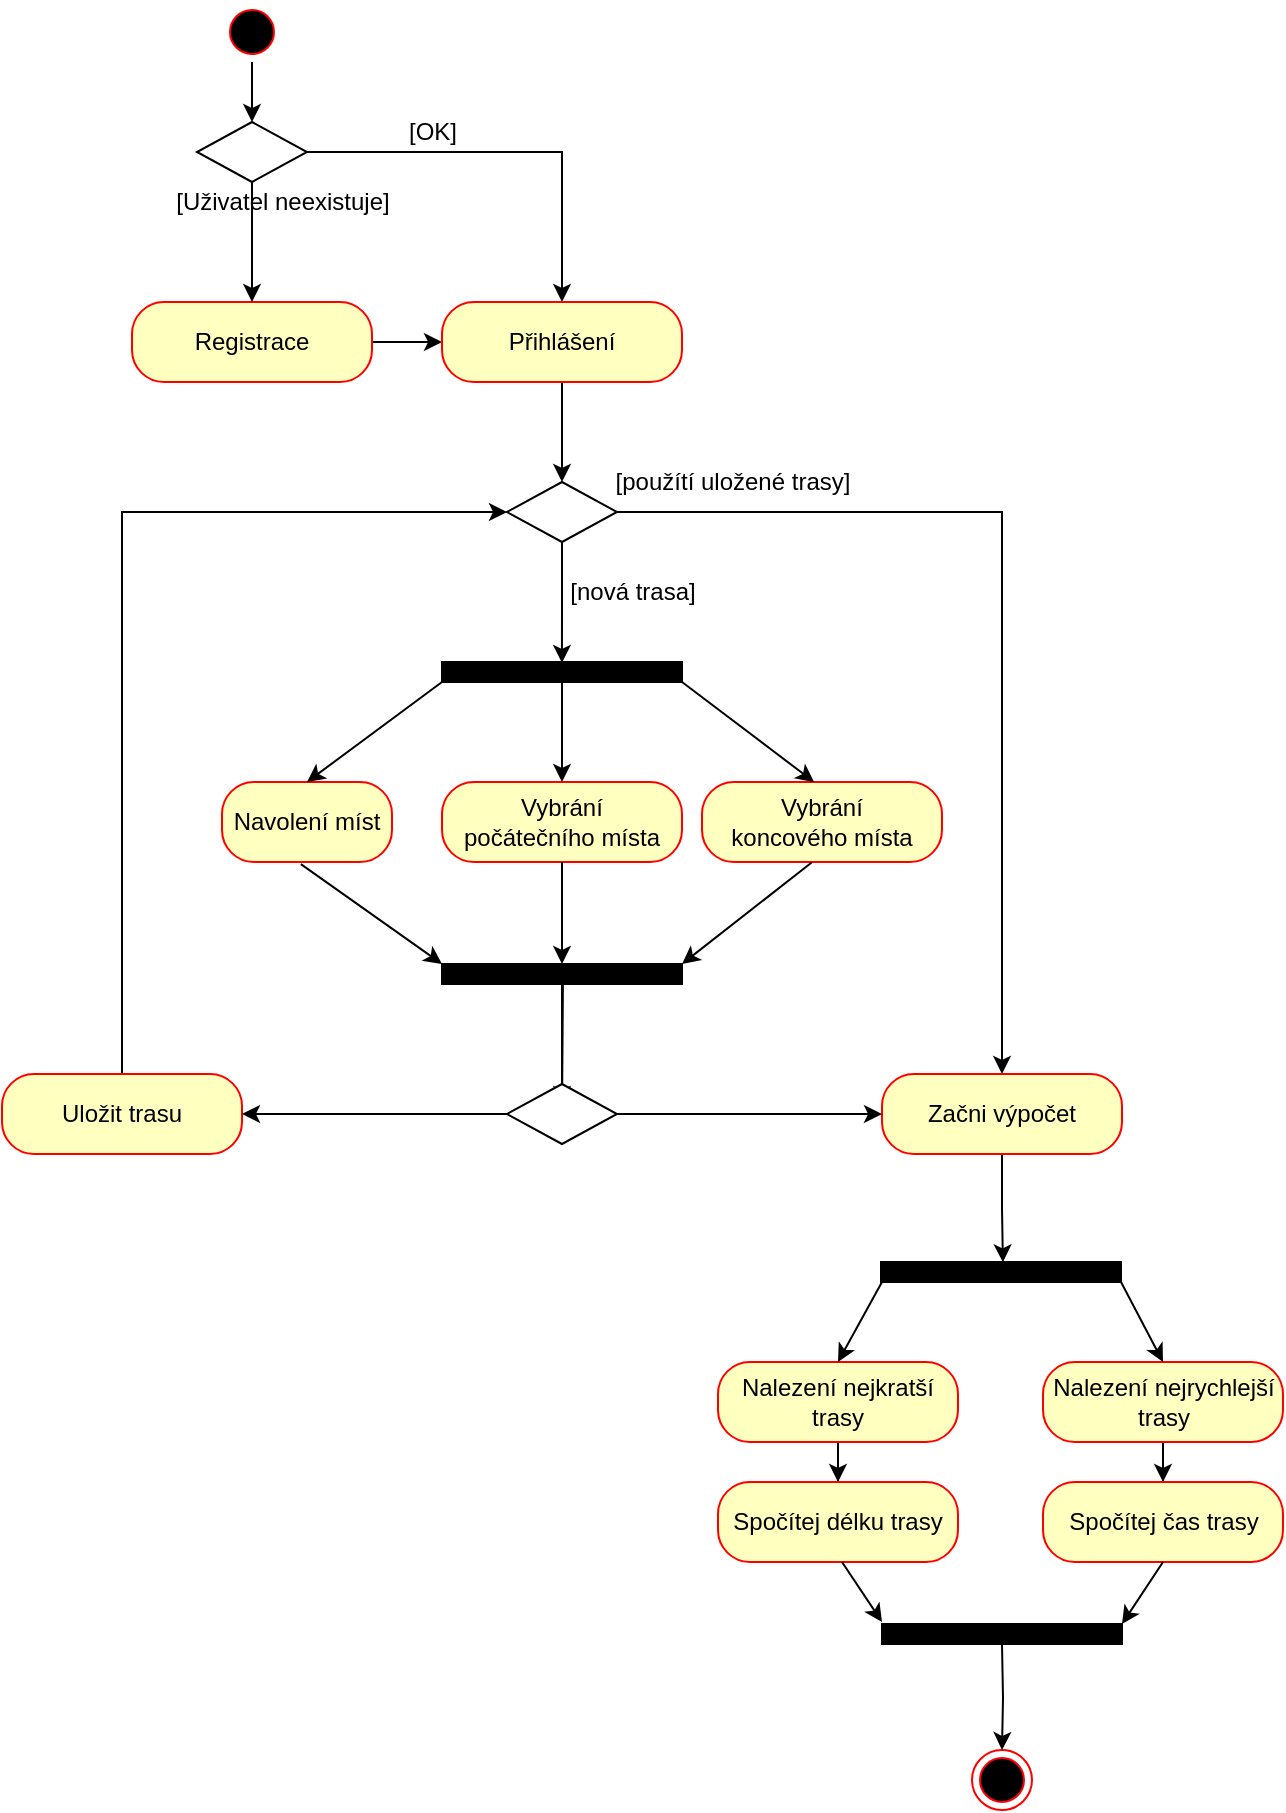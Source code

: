 <mxfile version="20.8.0" type="github">
  <diagram name="Page-1" id="e7e014a7-5840-1c2e-5031-d8a46d1fe8dd">
    <mxGraphModel dx="1683" dy="903" grid="1" gridSize="10" guides="1" tooltips="1" connect="1" arrows="1" fold="1" page="1" pageScale="1" pageWidth="1169" pageHeight="826" background="none" math="0" shadow="0">
      <root>
        <mxCell id="0" />
        <mxCell id="1" parent="0" />
        <mxCell id="EQnFLqJTd3W4uoFZLphS-99" value="" style="ellipse;html=1;shape=endState;fillColor=#000000;strokeColor=#ff0000;" parent="1" vertex="1">
          <mxGeometry x="805" y="884" width="30" height="30" as="geometry" />
        </mxCell>
        <mxCell id="EQnFLqJTd3W4uoFZLphS-114" style="edgeStyle=orthogonalEdgeStyle;rounded=0;orthogonalLoop=1;jettySize=auto;html=1;entryX=0;entryY=0.5;entryDx=0;entryDy=0;" parent="1" source="EQnFLqJTd3W4uoFZLphS-100" target="EQnFLqJTd3W4uoFZLphS-111" edge="1">
          <mxGeometry relative="1" as="geometry" />
        </mxCell>
        <mxCell id="EQnFLqJTd3W4uoFZLphS-100" value="Registrace" style="rounded=1;whiteSpace=wrap;html=1;arcSize=40;fontColor=#000000;fillColor=#ffffc0;strokeColor=#ff0000;" parent="1" vertex="1">
          <mxGeometry x="385" y="160" width="120" height="40" as="geometry" />
        </mxCell>
        <mxCell id="EQnFLqJTd3W4uoFZLphS-102" value="" style="ellipse;html=1;shape=startState;fillColor=#000000;strokeColor=#ff0000;" parent="1" vertex="1">
          <mxGeometry x="430" y="10" width="30" height="30" as="geometry" />
        </mxCell>
        <mxCell id="EQnFLqJTd3W4uoFZLphS-107" style="edgeStyle=orthogonalEdgeStyle;rounded=0;orthogonalLoop=1;jettySize=auto;html=1;entryX=0.5;entryY=0;entryDx=0;entryDy=0;" parent="1" source="EQnFLqJTd3W4uoFZLphS-106" target="EQnFLqJTd3W4uoFZLphS-100" edge="1">
          <mxGeometry relative="1" as="geometry" />
        </mxCell>
        <mxCell id="EQnFLqJTd3W4uoFZLphS-112" style="edgeStyle=orthogonalEdgeStyle;rounded=0;orthogonalLoop=1;jettySize=auto;html=1;entryX=0.5;entryY=0;entryDx=0;entryDy=0;" parent="1" source="EQnFLqJTd3W4uoFZLphS-106" target="EQnFLqJTd3W4uoFZLphS-111" edge="1">
          <mxGeometry relative="1" as="geometry" />
        </mxCell>
        <mxCell id="EQnFLqJTd3W4uoFZLphS-106" value="" style="rhombus;whiteSpace=wrap;html=1;" parent="1" vertex="1">
          <mxGeometry x="417.5" y="70" width="55" height="30" as="geometry" />
        </mxCell>
        <mxCell id="EQnFLqJTd3W4uoFZLphS-109" style="edgeStyle=orthogonalEdgeStyle;rounded=0;orthogonalLoop=1;jettySize=auto;html=1;entryX=0.5;entryY=0;entryDx=0;entryDy=0;exitX=0.5;exitY=1;exitDx=0;exitDy=0;" parent="1" source="EQnFLqJTd3W4uoFZLphS-102" target="EQnFLqJTd3W4uoFZLphS-106" edge="1">
          <mxGeometry relative="1" as="geometry">
            <mxPoint x="445" y="140" as="sourcePoint" />
          </mxGeometry>
        </mxCell>
        <mxCell id="EQnFLqJTd3W4uoFZLphS-110" value="[Uživatel neexistuje]" style="text;html=1;align=center;verticalAlign=middle;resizable=0;points=[];autosize=1;strokeColor=none;fillColor=none;" parent="1" vertex="1">
          <mxGeometry x="395" y="95" width="130" height="30" as="geometry" />
        </mxCell>
        <mxCell id="EQnFLqJTd3W4uoFZLphS-130" style="edgeStyle=orthogonalEdgeStyle;rounded=0;orthogonalLoop=1;jettySize=auto;html=1;entryX=0.5;entryY=0;entryDx=0;entryDy=0;" parent="1" source="EQnFLqJTd3W4uoFZLphS-111" target="EQnFLqJTd3W4uoFZLphS-129" edge="1">
          <mxGeometry relative="1" as="geometry" />
        </mxCell>
        <mxCell id="EQnFLqJTd3W4uoFZLphS-111" value="Přihlášení" style="rounded=1;whiteSpace=wrap;html=1;arcSize=40;fontColor=#000000;fillColor=#ffffc0;strokeColor=#ff0000;" parent="1" vertex="1">
          <mxGeometry x="540" y="160" width="120" height="40" as="geometry" />
        </mxCell>
        <mxCell id="EQnFLqJTd3W4uoFZLphS-113" value="[OK]" style="text;html=1;align=center;verticalAlign=middle;resizable=0;points=[];autosize=1;strokeColor=none;fillColor=none;" parent="1" vertex="1">
          <mxGeometry x="510" y="60" width="50" height="30" as="geometry" />
        </mxCell>
        <mxCell id="EQnFLqJTd3W4uoFZLphS-117" value="Navolení míst" style="rounded=1;whiteSpace=wrap;html=1;arcSize=40;fontColor=#000000;fillColor=#ffffc0;strokeColor=#ff0000;" parent="1" vertex="1">
          <mxGeometry x="430" y="400" width="85" height="40" as="geometry" />
        </mxCell>
        <mxCell id="EQnFLqJTd3W4uoFZLphS-118" value="Vybrání &lt;br&gt;počátečního místa" style="rounded=1;whiteSpace=wrap;html=1;arcSize=40;fontColor=#000000;fillColor=#ffffc0;strokeColor=#ff0000;" parent="1" vertex="1">
          <mxGeometry x="540" y="400" width="120" height="40" as="geometry" />
        </mxCell>
        <mxCell id="EQnFLqJTd3W4uoFZLphS-119" value="Vybrání &lt;br&gt;koncového místa" style="rounded=1;whiteSpace=wrap;html=1;arcSize=40;fontColor=#000000;fillColor=#ffffc0;strokeColor=#ff0000;" parent="1" vertex="1">
          <mxGeometry x="670" y="400" width="120" height="40" as="geometry" />
        </mxCell>
        <mxCell id="EQnFLqJTd3W4uoFZLphS-120" value="" style="endArrow=classic;html=1;rounded=0;exitX=0;exitY=1;exitDx=0;exitDy=0;entryX=0.5;entryY=0;entryDx=0;entryDy=0;" parent="1" source="WmJ-jYdtbcJeDlTPOBBi-1" target="EQnFLqJTd3W4uoFZLphS-117" edge="1">
          <mxGeometry width="50" height="50" relative="1" as="geometry">
            <mxPoint x="594.86" y="344.176" as="sourcePoint" />
            <mxPoint x="510" y="448" as="targetPoint" />
          </mxGeometry>
        </mxCell>
        <mxCell id="EQnFLqJTd3W4uoFZLphS-123" value="" style="endArrow=classic;html=1;rounded=0;exitX=0.5;exitY=1;exitDx=0;exitDy=0;entryX=0.5;entryY=0;entryDx=0;entryDy=0;" parent="1" source="WmJ-jYdtbcJeDlTPOBBi-1" target="EQnFLqJTd3W4uoFZLphS-118" edge="1">
          <mxGeometry width="50" height="50" relative="1" as="geometry">
            <mxPoint x="605.82" y="344.112" as="sourcePoint" />
            <mxPoint x="437.5" y="450" as="targetPoint" />
          </mxGeometry>
        </mxCell>
        <mxCell id="EQnFLqJTd3W4uoFZLphS-124" value="" style="endArrow=classic;html=1;rounded=0;entryX=0.467;entryY=0;entryDx=0;entryDy=0;entryPerimeter=0;exitX=1;exitY=1;exitDx=0;exitDy=0;" parent="1" target="EQnFLqJTd3W4uoFZLphS-119" edge="1" source="WmJ-jYdtbcJeDlTPOBBi-1">
          <mxGeometry width="50" height="50" relative="1" as="geometry">
            <mxPoint x="610" y="344" as="sourcePoint" />
            <mxPoint x="577.5" y="450" as="targetPoint" />
          </mxGeometry>
        </mxCell>
        <mxCell id="EQnFLqJTd3W4uoFZLphS-125" value="" style="endArrow=classic;html=1;rounded=0;exitX=0.464;exitY=1.026;exitDx=0;exitDy=0;exitPerimeter=0;entryX=0;entryY=0;entryDx=0;entryDy=0;" parent="1" target="WmJ-jYdtbcJeDlTPOBBi-4" edge="1" source="EQnFLqJTd3W4uoFZLphS-117">
          <mxGeometry width="50" height="50" relative="1" as="geometry">
            <mxPoint x="430.0" y="430.002" as="sourcePoint" />
            <mxPoint x="590" y="510" as="targetPoint" />
          </mxGeometry>
        </mxCell>
        <mxCell id="EQnFLqJTd3W4uoFZLphS-127" value="" style="endArrow=classic;html=1;rounded=0;entryX=0.5;entryY=0;entryDx=0;entryDy=0;" parent="1" target="WmJ-jYdtbcJeDlTPOBBi-4" edge="1">
          <mxGeometry width="50" height="50" relative="1" as="geometry">
            <mxPoint x="600" y="440" as="sourcePoint" />
            <mxPoint x="599.68" y="509.76" as="targetPoint" />
          </mxGeometry>
        </mxCell>
        <mxCell id="EQnFLqJTd3W4uoFZLphS-128" value="" style="endArrow=classic;html=1;rounded=0;exitX=0.457;exitY=1.006;exitDx=0;exitDy=0;exitPerimeter=0;entryX=1;entryY=0;entryDx=0;entryDy=0;" parent="1" source="EQnFLqJTd3W4uoFZLphS-119" target="WmJ-jYdtbcJeDlTPOBBi-4" edge="1">
          <mxGeometry width="50" height="50" relative="1" as="geometry">
            <mxPoint x="450" y="450.002" as="sourcePoint" />
            <mxPoint x="610.32" y="510.16" as="targetPoint" />
          </mxGeometry>
        </mxCell>
        <mxCell id="EQnFLqJTd3W4uoFZLphS-132" style="edgeStyle=orthogonalEdgeStyle;rounded=0;orthogonalLoop=1;jettySize=auto;html=1;entryX=0.533;entryY=0.044;entryDx=0;entryDy=0;entryPerimeter=0;exitX=0.5;exitY=1;exitDx=0;exitDy=0;" parent="1" source="EQnFLqJTd3W4uoFZLphS-129" edge="1">
          <mxGeometry relative="1" as="geometry">
            <mxPoint x="599.96" y="340.44" as="targetPoint" />
            <Array as="points" />
            <mxPoint x="596" y="280" as="sourcePoint" />
          </mxGeometry>
        </mxCell>
        <mxCell id="EQnFLqJTd3W4uoFZLphS-137" style="edgeStyle=orthogonalEdgeStyle;rounded=0;orthogonalLoop=1;jettySize=auto;html=1;entryX=0.5;entryY=0;entryDx=0;entryDy=0;" parent="1" source="EQnFLqJTd3W4uoFZLphS-129" target="EQnFLqJTd3W4uoFZLphS-134" edge="1">
          <mxGeometry relative="1" as="geometry">
            <mxPoint x="820" y="620" as="targetPoint" />
            <Array as="points">
              <mxPoint x="820" y="265" />
            </Array>
          </mxGeometry>
        </mxCell>
        <mxCell id="EQnFLqJTd3W4uoFZLphS-129" value="" style="rhombus;whiteSpace=wrap;html=1;" parent="1" vertex="1">
          <mxGeometry x="572.5" y="250" width="55" height="30" as="geometry" />
        </mxCell>
        <mxCell id="EQnFLqJTd3W4uoFZLphS-133" value="[nová trasa]" style="text;html=1;align=center;verticalAlign=middle;resizable=0;points=[];autosize=1;strokeColor=none;fillColor=none;" parent="1" vertex="1">
          <mxGeometry x="590" y="290" width="90" height="30" as="geometry" />
        </mxCell>
        <mxCell id="EQnFLqJTd3W4uoFZLphS-139" style="edgeStyle=orthogonalEdgeStyle;rounded=0;orthogonalLoop=1;jettySize=auto;html=1;entryX=0.5;entryY=0;entryDx=0;entryDy=0;" parent="1" target="EQnFLqJTd3W4uoFZLphS-99" edge="1">
          <mxGeometry relative="1" as="geometry">
            <mxPoint x="820" y="831" as="sourcePoint" />
          </mxGeometry>
        </mxCell>
        <mxCell id="WmJ-jYdtbcJeDlTPOBBi-27" value="" style="edgeStyle=orthogonalEdgeStyle;rounded=0;orthogonalLoop=1;jettySize=auto;html=1;entryX=0.508;entryY=0.013;entryDx=0;entryDy=0;entryPerimeter=0;" edge="1" parent="1" source="EQnFLqJTd3W4uoFZLphS-134" target="WmJ-jYdtbcJeDlTPOBBi-10">
          <mxGeometry relative="1" as="geometry">
            <Array as="points" />
          </mxGeometry>
        </mxCell>
        <mxCell id="EQnFLqJTd3W4uoFZLphS-134" value="Začni výpočet" style="rounded=1;whiteSpace=wrap;html=1;arcSize=40;fontColor=#000000;fillColor=#ffffc0;strokeColor=#ff0000;" parent="1" vertex="1">
          <mxGeometry x="760" y="546" width="120" height="40" as="geometry" />
        </mxCell>
        <mxCell id="EQnFLqJTd3W4uoFZLphS-138" value="[použítí uložené trasy]" style="text;html=1;align=center;verticalAlign=middle;resizable=0;points=[];autosize=1;strokeColor=none;fillColor=none;" parent="1" vertex="1">
          <mxGeometry x="615" y="235" width="140" height="30" as="geometry" />
        </mxCell>
        <mxCell id="WmJ-jYdtbcJeDlTPOBBi-1" value="" style="rounded=0;whiteSpace=wrap;html=1;fillColor=#000000;" vertex="1" parent="1">
          <mxGeometry x="540" y="340" width="120" height="10" as="geometry" />
        </mxCell>
        <mxCell id="WmJ-jYdtbcJeDlTPOBBi-7" value="" style="edgeStyle=orthogonalEdgeStyle;rounded=0;orthogonalLoop=1;jettySize=auto;html=1;" edge="1" parent="1" source="WmJ-jYdtbcJeDlTPOBBi-4">
          <mxGeometry relative="1" as="geometry">
            <mxPoint x="600" y="561" as="targetPoint" />
          </mxGeometry>
        </mxCell>
        <mxCell id="WmJ-jYdtbcJeDlTPOBBi-4" value="" style="rounded=0;whiteSpace=wrap;html=1;fillColor=#000000;" vertex="1" parent="1">
          <mxGeometry x="540" y="491" width="120" height="10" as="geometry" />
        </mxCell>
        <mxCell id="WmJ-jYdtbcJeDlTPOBBi-22" style="edgeStyle=orthogonalEdgeStyle;rounded=0;orthogonalLoop=1;jettySize=auto;html=1;entryX=0;entryY=0.5;entryDx=0;entryDy=0;" edge="1" parent="1" source="WmJ-jYdtbcJeDlTPOBBi-9" target="EQnFLqJTd3W4uoFZLphS-129">
          <mxGeometry relative="1" as="geometry">
            <Array as="points">
              <mxPoint x="380" y="265" />
            </Array>
          </mxGeometry>
        </mxCell>
        <mxCell id="WmJ-jYdtbcJeDlTPOBBi-9" value="Uložit trasu" style="rounded=1;whiteSpace=wrap;html=1;arcSize=40;fontColor=#000000;fillColor=#ffffc0;strokeColor=#ff0000;" vertex="1" parent="1">
          <mxGeometry x="320" y="546" width="120" height="40" as="geometry" />
        </mxCell>
        <mxCell id="WmJ-jYdtbcJeDlTPOBBi-10" value="" style="rounded=0;whiteSpace=wrap;html=1;fillColor=#000000;" vertex="1" parent="1">
          <mxGeometry x="759.5" y="640" width="120" height="10" as="geometry" />
        </mxCell>
        <mxCell id="WmJ-jYdtbcJeDlTPOBBi-24" value="" style="edgeStyle=orthogonalEdgeStyle;rounded=0;orthogonalLoop=1;jettySize=auto;html=1;" edge="1" parent="1" source="WmJ-jYdtbcJeDlTPOBBi-13" target="WmJ-jYdtbcJeDlTPOBBi-16">
          <mxGeometry relative="1" as="geometry" />
        </mxCell>
        <mxCell id="WmJ-jYdtbcJeDlTPOBBi-13" value="Nalezení nejkratší trasy" style="rounded=1;whiteSpace=wrap;html=1;arcSize=40;fontColor=#000000;fillColor=#ffffc0;strokeColor=#ff0000;" vertex="1" parent="1">
          <mxGeometry x="678" y="690" width="120" height="40" as="geometry" />
        </mxCell>
        <mxCell id="WmJ-jYdtbcJeDlTPOBBi-25" value="" style="edgeStyle=orthogonalEdgeStyle;rounded=0;orthogonalLoop=1;jettySize=auto;html=1;" edge="1" parent="1" source="WmJ-jYdtbcJeDlTPOBBi-14" target="WmJ-jYdtbcJeDlTPOBBi-18">
          <mxGeometry relative="1" as="geometry" />
        </mxCell>
        <mxCell id="WmJ-jYdtbcJeDlTPOBBi-14" value="Nalezení nejrychlejší trasy" style="rounded=1;whiteSpace=wrap;html=1;arcSize=40;fontColor=#000000;fillColor=#ffffc0;strokeColor=#ff0000;" vertex="1" parent="1">
          <mxGeometry x="840.5" y="690" width="120" height="40" as="geometry" />
        </mxCell>
        <mxCell id="WmJ-jYdtbcJeDlTPOBBi-15" value="" style="rounded=0;whiteSpace=wrap;html=1;fillColor=#000000;" vertex="1" parent="1">
          <mxGeometry x="760" y="821" width="120" height="10" as="geometry" />
        </mxCell>
        <mxCell id="WmJ-jYdtbcJeDlTPOBBi-16" value="Spočítej délku trasy" style="rounded=1;whiteSpace=wrap;html=1;arcSize=40;fontColor=#000000;fillColor=#ffffc0;strokeColor=#ff0000;" vertex="1" parent="1">
          <mxGeometry x="678" y="750" width="120" height="40" as="geometry" />
        </mxCell>
        <mxCell id="WmJ-jYdtbcJeDlTPOBBi-18" value="Spočítej čas trasy" style="rounded=1;whiteSpace=wrap;html=1;arcSize=40;fontColor=#000000;fillColor=#ffffc0;strokeColor=#ff0000;" vertex="1" parent="1">
          <mxGeometry x="840.5" y="750" width="120" height="40" as="geometry" />
        </mxCell>
        <mxCell id="WmJ-jYdtbcJeDlTPOBBi-19" value="" style="endArrow=none;html=1;rounded=0;exitX=0.513;exitY=0.509;exitDx=0;exitDy=0;exitPerimeter=0;" edge="1" parent="1" target="WmJ-jYdtbcJeDlTPOBBi-11">
          <mxGeometry width="50" height="50" relative="1" as="geometry">
            <mxPoint x="600.52" y="491.36" as="sourcePoint" />
            <mxPoint x="600.051" y="674" as="targetPoint" />
          </mxGeometry>
        </mxCell>
        <mxCell id="WmJ-jYdtbcJeDlTPOBBi-20" value="" style="edgeStyle=orthogonalEdgeStyle;rounded=0;orthogonalLoop=1;jettySize=auto;html=1;" edge="1" parent="1" source="WmJ-jYdtbcJeDlTPOBBi-11" target="WmJ-jYdtbcJeDlTPOBBi-9">
          <mxGeometry relative="1" as="geometry" />
        </mxCell>
        <mxCell id="WmJ-jYdtbcJeDlTPOBBi-21" value="" style="edgeStyle=orthogonalEdgeStyle;rounded=0;orthogonalLoop=1;jettySize=auto;html=1;" edge="1" parent="1" source="WmJ-jYdtbcJeDlTPOBBi-11" target="EQnFLqJTd3W4uoFZLphS-134">
          <mxGeometry relative="1" as="geometry" />
        </mxCell>
        <mxCell id="WmJ-jYdtbcJeDlTPOBBi-11" value="" style="rhombus;whiteSpace=wrap;html=1;" vertex="1" parent="1">
          <mxGeometry x="572.5" y="551" width="55" height="30" as="geometry" />
        </mxCell>
        <mxCell id="WmJ-jYdtbcJeDlTPOBBi-29" value="" style="endArrow=classic;html=1;rounded=0;exitX=0;exitY=1;exitDx=0;exitDy=0;entryX=0.5;entryY=0;entryDx=0;entryDy=0;" edge="1" parent="1" target="WmJ-jYdtbcJeDlTPOBBi-13">
          <mxGeometry width="50" height="50" relative="1" as="geometry">
            <mxPoint x="760" y="650" as="sourcePoint" />
            <mxPoint x="692.5" y="700" as="targetPoint" />
          </mxGeometry>
        </mxCell>
        <mxCell id="WmJ-jYdtbcJeDlTPOBBi-31" value="" style="endArrow=classic;html=1;rounded=0;entryX=0.5;entryY=0;entryDx=0;entryDy=0;exitX=1;exitY=1;exitDx=0;exitDy=0;" edge="1" parent="1" target="WmJ-jYdtbcJeDlTPOBBi-14">
          <mxGeometry width="50" height="50" relative="1" as="geometry">
            <mxPoint x="879.5" y="650" as="sourcePoint" />
            <mxPoint x="945.54" y="700" as="targetPoint" />
          </mxGeometry>
        </mxCell>
        <mxCell id="WmJ-jYdtbcJeDlTPOBBi-32" value="" style="endArrow=classic;html=1;rounded=0;" edge="1" parent="1">
          <mxGeometry width="50" height="50" relative="1" as="geometry">
            <mxPoint x="740" y="790" as="sourcePoint" />
            <mxPoint x="760" y="820" as="targetPoint" />
          </mxGeometry>
        </mxCell>
        <mxCell id="WmJ-jYdtbcJeDlTPOBBi-33" value="" style="endArrow=classic;html=1;rounded=0;exitX=0.5;exitY=1;exitDx=0;exitDy=0;entryX=1;entryY=0;entryDx=0;entryDy=0;" edge="1" parent="1" source="WmJ-jYdtbcJeDlTPOBBi-18" target="WmJ-jYdtbcJeDlTPOBBi-15">
          <mxGeometry width="50" height="50" relative="1" as="geometry">
            <mxPoint x="750" y="800" as="sourcePoint" />
            <mxPoint x="770" y="830" as="targetPoint" />
          </mxGeometry>
        </mxCell>
      </root>
    </mxGraphModel>
  </diagram>
</mxfile>
